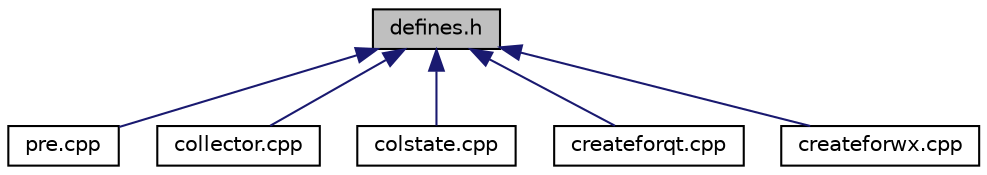 digraph "defines.h"
{
  edge [fontname="Helvetica",fontsize="10",labelfontname="Helvetica",labelfontsize="10"];
  node [fontname="Helvetica",fontsize="10",shape=record];
  Node14 [label="defines.h",height=0.2,width=0.4,color="black", fillcolor="grey75", style="filled", fontcolor="black"];
  Node14 -> Node15 [dir="back",color="midnightblue",fontsize="10",style="solid",fontname="Helvetica"];
  Node15 [label="pre.cpp",height=0.2,width=0.4,color="black", fillcolor="white", style="filled",URL="$pre_8cpp.html"];
  Node14 -> Node16 [dir="back",color="midnightblue",fontsize="10",style="solid",fontname="Helvetica"];
  Node16 [label="collector.cpp",height=0.2,width=0.4,color="black", fillcolor="white", style="filled",URL="$collector_8cpp.html"];
  Node14 -> Node17 [dir="back",color="midnightblue",fontsize="10",style="solid",fontname="Helvetica"];
  Node17 [label="colstate.cpp",height=0.2,width=0.4,color="black", fillcolor="white", style="filled",URL="$colstate_8cpp.html"];
  Node14 -> Node18 [dir="back",color="midnightblue",fontsize="10",style="solid",fontname="Helvetica"];
  Node18 [label="createforqt.cpp",height=0.2,width=0.4,color="black", fillcolor="white", style="filled",URL="$createforqt_8cpp.html"];
  Node14 -> Node19 [dir="back",color="midnightblue",fontsize="10",style="solid",fontname="Helvetica"];
  Node19 [label="createforwx.cpp",height=0.2,width=0.4,color="black", fillcolor="white", style="filled",URL="$createforwx_8cpp.html"];
}

